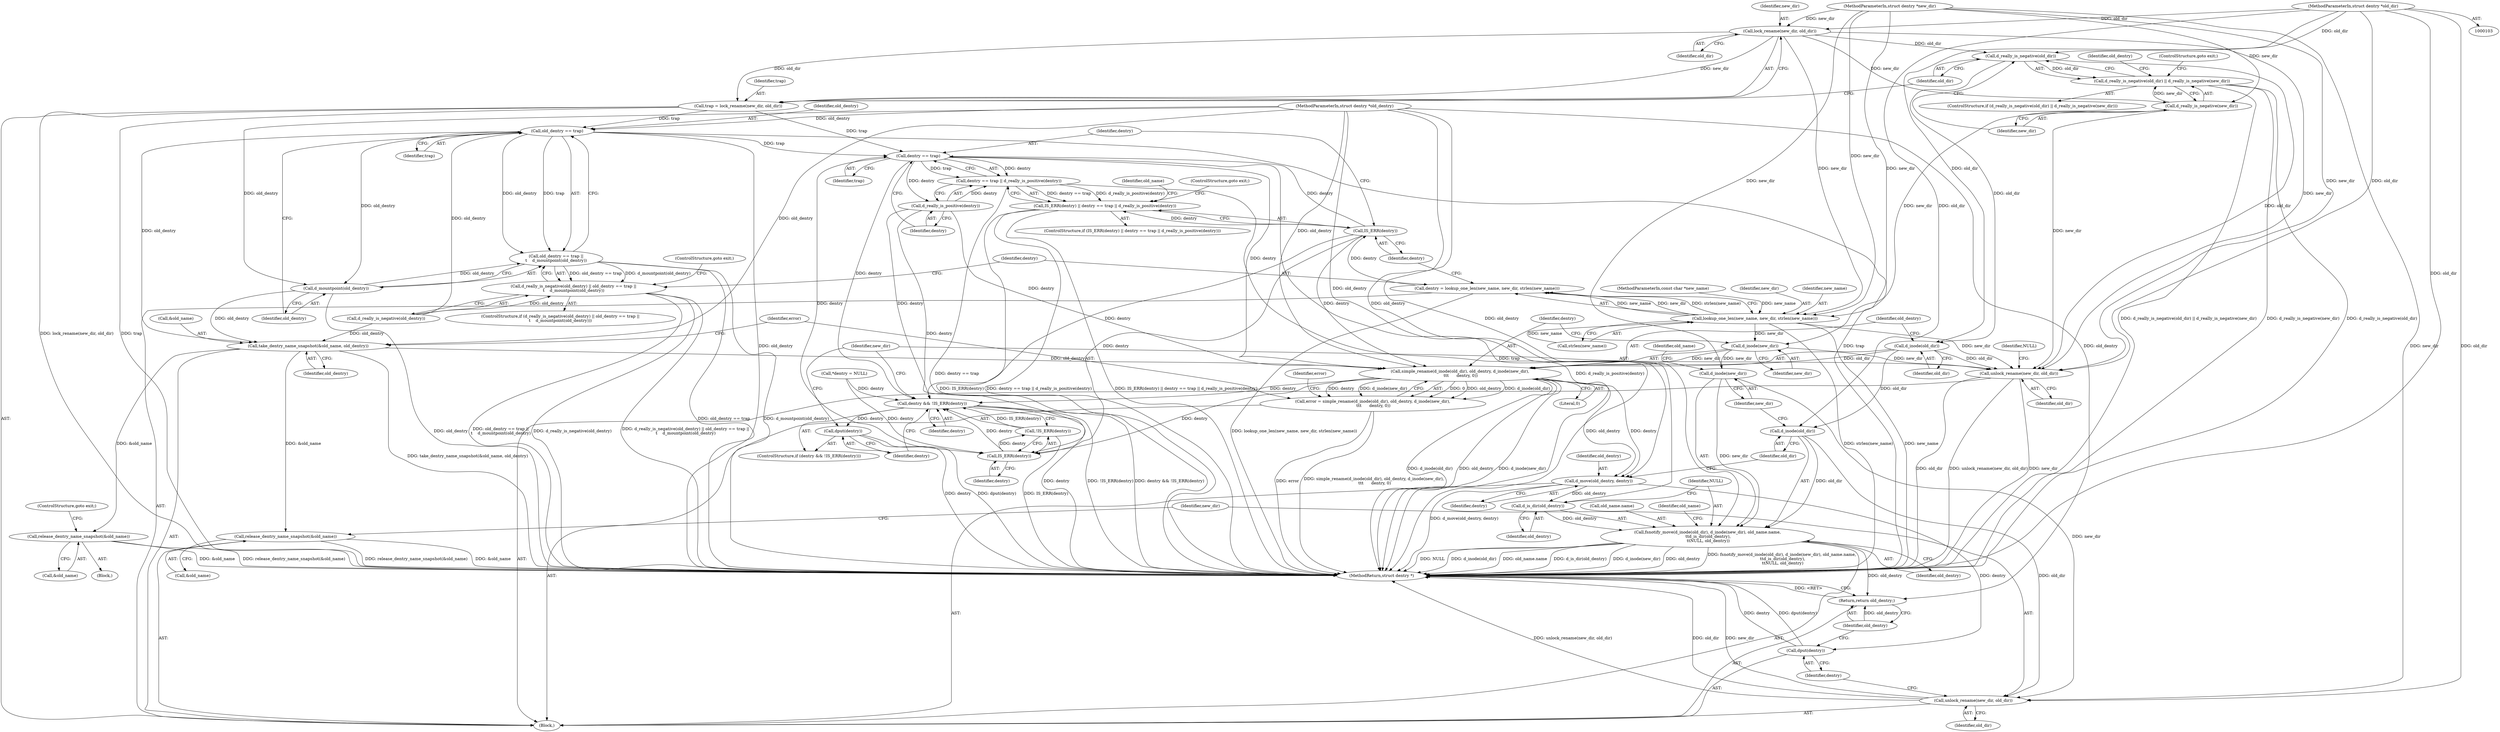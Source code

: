 digraph "0_linux_49d31c2f389acfe83417083e1208422b4091cd9e@pointer" {
"1000104" [label="(MethodParameterIn,struct dentry *old_dir)"];
"1000118" [label="(Call,lock_rename(new_dir, old_dir))"];
"1000116" [label="(Call,trap = lock_rename(new_dir, old_dir))"];
"1000133" [label="(Call,old_dentry == trap)"];
"1000132" [label="(Call,old_dentry == trap ||\n\t    d_mountpoint(old_dentry))"];
"1000129" [label="(Call,d_really_is_negative(old_dentry) || old_dentry == trap ||\n\t    d_mountpoint(old_dentry))"];
"1000136" [label="(Call,d_mountpoint(old_dentry))"];
"1000157" [label="(Call,take_dentry_name_snapshot(&old_name, old_dentry))"];
"1000163" [label="(Call,simple_rename(d_inode(old_dir), old_dentry, d_inode(new_dir),\n \t\t\t      dentry, 0))"];
"1000161" [label="(Call,error = simple_rename(d_inode(old_dir), old_dentry, d_inode(new_dir),\n \t\t\t      dentry, 0))"];
"1000178" [label="(Call,d_move(old_dentry, dentry))"];
"1000189" [label="(Call,d_is_dir(old_dentry))"];
"1000181" [label="(Call,fsnotify_move(d_inode(old_dir), d_inode(new_dir), old_name.name,\n \t\td_is_dir(old_dentry),\n \t\tNULL, old_dentry))"];
"1000201" [label="(Return,return old_dentry;)"];
"1000199" [label="(Call,dput(dentry))"];
"1000205" [label="(Call,dentry && !IS_ERR(dentry))"];
"1000210" [label="(Call,dput(dentry))"];
"1000208" [label="(Call,IS_ERR(dentry))"];
"1000207" [label="(Call,!IS_ERR(dentry))"];
"1000174" [label="(Call,release_dentry_name_snapshot(&old_name))"];
"1000193" [label="(Call,release_dentry_name_snapshot(&old_name))"];
"1000151" [label="(Call,dentry == trap)"];
"1000150" [label="(Call,dentry == trap || d_really_is_positive(dentry))"];
"1000147" [label="(Call,IS_ERR(dentry) || dentry == trap || d_really_is_positive(dentry))"];
"1000154" [label="(Call,d_really_is_positive(dentry))"];
"1000123" [label="(Call,d_really_is_negative(old_dir))"];
"1000122" [label="(Call,d_really_is_negative(old_dir) || d_really_is_negative(new_dir))"];
"1000164" [label="(Call,d_inode(old_dir))"];
"1000182" [label="(Call,d_inode(old_dir))"];
"1000196" [label="(Call,unlock_rename(new_dir, old_dir))"];
"1000212" [label="(Call,unlock_rename(new_dir, old_dir))"];
"1000125" [label="(Call,d_really_is_negative(new_dir))"];
"1000141" [label="(Call,lookup_one_len(new_name, new_dir, strlen(new_name)))"];
"1000139" [label="(Call,dentry = lookup_one_len(new_name, new_dir, strlen(new_name)))"];
"1000148" [label="(Call,IS_ERR(dentry))"];
"1000167" [label="(Call,d_inode(new_dir))"];
"1000184" [label="(Call,d_inode(new_dir))"];
"1000133" [label="(Call,old_dentry == trap)"];
"1000204" [label="(ControlStructure,if (dentry && !IS_ERR(dentry)))"];
"1000124" [label="(Identifier,old_dir)"];
"1000177" [label="(ControlStructure,goto exit;)"];
"1000137" [label="(Identifier,old_dentry)"];
"1000134" [label="(Identifier,old_dentry)"];
"1000118" [label="(Call,lock_rename(new_dir, old_dir))"];
"1000166" [label="(Identifier,old_dentry)"];
"1000187" [label="(Identifier,old_name)"];
"1000129" [label="(Call,d_really_is_negative(old_dentry) || old_dentry == trap ||\n\t    d_mountpoint(old_dentry))"];
"1000183" [label="(Identifier,old_dir)"];
"1000127" [label="(ControlStructure,goto exit;)"];
"1000201" [label="(Return,return old_dentry;)"];
"1000213" [label="(Identifier,new_dir)"];
"1000135" [label="(Identifier,trap)"];
"1000139" [label="(Call,dentry = lookup_one_len(new_name, new_dir, strlen(new_name)))"];
"1000175" [label="(Call,&old_name)"];
"1000180" [label="(Identifier,dentry)"];
"1000132" [label="(Call,old_dentry == trap ||\n\t    d_mountpoint(old_dentry))"];
"1000172" [label="(Identifier,error)"];
"1000179" [label="(Identifier,old_dentry)"];
"1000181" [label="(Call,fsnotify_move(d_inode(old_dir), d_inode(new_dir), old_name.name,\n \t\td_is_dir(old_dentry),\n \t\tNULL, old_dentry))"];
"1000131" [label="(Identifier,old_dentry)"];
"1000185" [label="(Identifier,new_dir)"];
"1000199" [label="(Call,dput(dentry))"];
"1000165" [label="(Identifier,old_dir)"];
"1000209" [label="(Identifier,dentry)"];
"1000116" [label="(Call,trap = lock_rename(new_dir, old_dir))"];
"1000173" [label="(Block,)"];
"1000194" [label="(Call,&old_name)"];
"1000168" [label="(Identifier,new_dir)"];
"1000123" [label="(Call,d_really_is_negative(old_dir))"];
"1000152" [label="(Identifier,dentry)"];
"1000212" [label="(Call,unlock_rename(new_dir, old_dir))"];
"1000119" [label="(Identifier,new_dir)"];
"1000159" [label="(Identifier,old_name)"];
"1000191" [label="(Identifier,NULL)"];
"1000120" [label="(Identifier,old_dir)"];
"1000140" [label="(Identifier,dentry)"];
"1000105" [label="(MethodParameterIn,struct dentry *old_dentry)"];
"1000162" [label="(Identifier,error)"];
"1000198" [label="(Identifier,old_dir)"];
"1000217" [label="(MethodReturn,struct dentry *)"];
"1000138" [label="(ControlStructure,goto exit;)"];
"1000157" [label="(Call,take_dentry_name_snapshot(&old_name, old_dentry))"];
"1000144" [label="(Call,strlen(new_name))"];
"1000117" [label="(Identifier,trap)"];
"1000189" [label="(Call,d_is_dir(old_dentry))"];
"1000107" [label="(MethodParameterIn,const char *new_name)"];
"1000148" [label="(Call,IS_ERR(dentry))"];
"1000153" [label="(Identifier,trap)"];
"1000154" [label="(Call,d_really_is_positive(dentry))"];
"1000216" [label="(Identifier,NULL)"];
"1000104" [label="(MethodParameterIn,struct dentry *old_dir)"];
"1000151" [label="(Call,dentry == trap)"];
"1000169" [label="(Identifier,dentry)"];
"1000143" [label="(Identifier,new_dir)"];
"1000190" [label="(Identifier,old_dentry)"];
"1000161" [label="(Call,error = simple_rename(d_inode(old_dir), old_dentry, d_inode(new_dir),\n \t\t\t      dentry, 0))"];
"1000141" [label="(Call,lookup_one_len(new_name, new_dir, strlen(new_name)))"];
"1000200" [label="(Identifier,dentry)"];
"1000186" [label="(Call,old_name.name)"];
"1000184" [label="(Call,d_inode(new_dir))"];
"1000195" [label="(Identifier,old_name)"];
"1000155" [label="(Identifier,dentry)"];
"1000142" [label="(Identifier,new_name)"];
"1000211" [label="(Identifier,dentry)"];
"1000108" [label="(Block,)"];
"1000197" [label="(Identifier,new_dir)"];
"1000126" [label="(Identifier,new_dir)"];
"1000170" [label="(Literal,0)"];
"1000146" [label="(ControlStructure,if (IS_ERR(dentry) || dentry == trap || d_really_is_positive(dentry)))"];
"1000121" [label="(ControlStructure,if (d_really_is_negative(old_dir) || d_really_is_negative(new_dir)))"];
"1000158" [label="(Call,&old_name)"];
"1000196" [label="(Call,unlock_rename(new_dir, old_dir))"];
"1000163" [label="(Call,simple_rename(d_inode(old_dir), old_dentry, d_inode(new_dir),\n \t\t\t      dentry, 0))"];
"1000149" [label="(Identifier,dentry)"];
"1000122" [label="(Call,d_really_is_negative(old_dir) || d_really_is_negative(new_dir))"];
"1000147" [label="(Call,IS_ERR(dentry) || dentry == trap || d_really_is_positive(dentry))"];
"1000193" [label="(Call,release_dentry_name_snapshot(&old_name))"];
"1000207" [label="(Call,!IS_ERR(dentry))"];
"1000192" [label="(Identifier,old_dentry)"];
"1000156" [label="(ControlStructure,goto exit;)"];
"1000128" [label="(ControlStructure,if (d_really_is_negative(old_dentry) || old_dentry == trap ||\n\t    d_mountpoint(old_dentry)))"];
"1000150" [label="(Call,dentry == trap || d_really_is_positive(dentry))"];
"1000210" [label="(Call,dput(dentry))"];
"1000125" [label="(Call,d_really_is_negative(new_dir))"];
"1000164" [label="(Call,d_inode(old_dir))"];
"1000182" [label="(Call,d_inode(old_dir))"];
"1000174" [label="(Call,release_dentry_name_snapshot(&old_name))"];
"1000214" [label="(Identifier,old_dir)"];
"1000178" [label="(Call,d_move(old_dentry, dentry))"];
"1000130" [label="(Call,d_really_is_negative(old_dentry))"];
"1000205" [label="(Call,dentry && !IS_ERR(dentry))"];
"1000106" [label="(MethodParameterIn,struct dentry *new_dir)"];
"1000111" [label="(Call,*dentry = NULL)"];
"1000206" [label="(Identifier,dentry)"];
"1000208" [label="(Call,IS_ERR(dentry))"];
"1000160" [label="(Identifier,old_dentry)"];
"1000202" [label="(Identifier,old_dentry)"];
"1000167" [label="(Call,d_inode(new_dir))"];
"1000136" [label="(Call,d_mountpoint(old_dentry))"];
"1000104" -> "1000103"  [label="AST: "];
"1000104" -> "1000217"  [label="DDG: old_dir"];
"1000104" -> "1000118"  [label="DDG: old_dir"];
"1000104" -> "1000123"  [label="DDG: old_dir"];
"1000104" -> "1000164"  [label="DDG: old_dir"];
"1000104" -> "1000182"  [label="DDG: old_dir"];
"1000104" -> "1000196"  [label="DDG: old_dir"];
"1000104" -> "1000212"  [label="DDG: old_dir"];
"1000118" -> "1000116"  [label="AST: "];
"1000118" -> "1000120"  [label="CFG: "];
"1000119" -> "1000118"  [label="AST: "];
"1000120" -> "1000118"  [label="AST: "];
"1000116" -> "1000118"  [label="CFG: "];
"1000118" -> "1000116"  [label="DDG: new_dir"];
"1000118" -> "1000116"  [label="DDG: old_dir"];
"1000106" -> "1000118"  [label="DDG: new_dir"];
"1000118" -> "1000123"  [label="DDG: old_dir"];
"1000118" -> "1000125"  [label="DDG: new_dir"];
"1000118" -> "1000141"  [label="DDG: new_dir"];
"1000118" -> "1000212"  [label="DDG: new_dir"];
"1000116" -> "1000108"  [label="AST: "];
"1000117" -> "1000116"  [label="AST: "];
"1000124" -> "1000116"  [label="CFG: "];
"1000116" -> "1000217"  [label="DDG: lock_rename(new_dir, old_dir)"];
"1000116" -> "1000217"  [label="DDG: trap"];
"1000116" -> "1000133"  [label="DDG: trap"];
"1000116" -> "1000151"  [label="DDG: trap"];
"1000133" -> "1000132"  [label="AST: "];
"1000133" -> "1000135"  [label="CFG: "];
"1000134" -> "1000133"  [label="AST: "];
"1000135" -> "1000133"  [label="AST: "];
"1000137" -> "1000133"  [label="CFG: "];
"1000132" -> "1000133"  [label="CFG: "];
"1000133" -> "1000217"  [label="DDG: old_dentry"];
"1000133" -> "1000217"  [label="DDG: trap"];
"1000133" -> "1000132"  [label="DDG: old_dentry"];
"1000133" -> "1000132"  [label="DDG: trap"];
"1000130" -> "1000133"  [label="DDG: old_dentry"];
"1000105" -> "1000133"  [label="DDG: old_dentry"];
"1000133" -> "1000136"  [label="DDG: old_dentry"];
"1000133" -> "1000151"  [label="DDG: trap"];
"1000133" -> "1000157"  [label="DDG: old_dentry"];
"1000132" -> "1000129"  [label="AST: "];
"1000132" -> "1000136"  [label="CFG: "];
"1000136" -> "1000132"  [label="AST: "];
"1000129" -> "1000132"  [label="CFG: "];
"1000132" -> "1000217"  [label="DDG: old_dentry == trap"];
"1000132" -> "1000217"  [label="DDG: d_mountpoint(old_dentry)"];
"1000132" -> "1000129"  [label="DDG: old_dentry == trap"];
"1000132" -> "1000129"  [label="DDG: d_mountpoint(old_dentry)"];
"1000136" -> "1000132"  [label="DDG: old_dentry"];
"1000129" -> "1000128"  [label="AST: "];
"1000129" -> "1000130"  [label="CFG: "];
"1000130" -> "1000129"  [label="AST: "];
"1000138" -> "1000129"  [label="CFG: "];
"1000140" -> "1000129"  [label="CFG: "];
"1000129" -> "1000217"  [label="DDG: d_really_is_negative(old_dentry)"];
"1000129" -> "1000217"  [label="DDG: old_dentry == trap ||\n\t    d_mountpoint(old_dentry)"];
"1000129" -> "1000217"  [label="DDG: d_really_is_negative(old_dentry) || old_dentry == trap ||\n\t    d_mountpoint(old_dentry)"];
"1000130" -> "1000129"  [label="DDG: old_dentry"];
"1000136" -> "1000137"  [label="CFG: "];
"1000137" -> "1000136"  [label="AST: "];
"1000136" -> "1000217"  [label="DDG: old_dentry"];
"1000105" -> "1000136"  [label="DDG: old_dentry"];
"1000136" -> "1000157"  [label="DDG: old_dentry"];
"1000157" -> "1000108"  [label="AST: "];
"1000157" -> "1000160"  [label="CFG: "];
"1000158" -> "1000157"  [label="AST: "];
"1000160" -> "1000157"  [label="AST: "];
"1000162" -> "1000157"  [label="CFG: "];
"1000157" -> "1000217"  [label="DDG: take_dentry_name_snapshot(&old_name, old_dentry)"];
"1000130" -> "1000157"  [label="DDG: old_dentry"];
"1000105" -> "1000157"  [label="DDG: old_dentry"];
"1000157" -> "1000163"  [label="DDG: old_dentry"];
"1000157" -> "1000174"  [label="DDG: &old_name"];
"1000157" -> "1000193"  [label="DDG: &old_name"];
"1000163" -> "1000161"  [label="AST: "];
"1000163" -> "1000170"  [label="CFG: "];
"1000164" -> "1000163"  [label="AST: "];
"1000166" -> "1000163"  [label="AST: "];
"1000167" -> "1000163"  [label="AST: "];
"1000169" -> "1000163"  [label="AST: "];
"1000170" -> "1000163"  [label="AST: "];
"1000161" -> "1000163"  [label="CFG: "];
"1000163" -> "1000217"  [label="DDG: d_inode(old_dir)"];
"1000163" -> "1000217"  [label="DDG: old_dentry"];
"1000163" -> "1000217"  [label="DDG: d_inode(new_dir)"];
"1000163" -> "1000161"  [label="DDG: 0"];
"1000163" -> "1000161"  [label="DDG: old_dentry"];
"1000163" -> "1000161"  [label="DDG: d_inode(old_dir)"];
"1000163" -> "1000161"  [label="DDG: dentry"];
"1000163" -> "1000161"  [label="DDG: d_inode(new_dir)"];
"1000164" -> "1000163"  [label="DDG: old_dir"];
"1000105" -> "1000163"  [label="DDG: old_dentry"];
"1000167" -> "1000163"  [label="DDG: new_dir"];
"1000151" -> "1000163"  [label="DDG: dentry"];
"1000154" -> "1000163"  [label="DDG: dentry"];
"1000148" -> "1000163"  [label="DDG: dentry"];
"1000163" -> "1000178"  [label="DDG: old_dentry"];
"1000163" -> "1000178"  [label="DDG: dentry"];
"1000163" -> "1000205"  [label="DDG: dentry"];
"1000163" -> "1000208"  [label="DDG: dentry"];
"1000161" -> "1000108"  [label="AST: "];
"1000162" -> "1000161"  [label="AST: "];
"1000172" -> "1000161"  [label="CFG: "];
"1000161" -> "1000217"  [label="DDG: simple_rename(d_inode(old_dir), old_dentry, d_inode(new_dir),\n \t\t\t      dentry, 0)"];
"1000161" -> "1000217"  [label="DDG: error"];
"1000178" -> "1000108"  [label="AST: "];
"1000178" -> "1000180"  [label="CFG: "];
"1000179" -> "1000178"  [label="AST: "];
"1000180" -> "1000178"  [label="AST: "];
"1000183" -> "1000178"  [label="CFG: "];
"1000178" -> "1000217"  [label="DDG: d_move(old_dentry, dentry)"];
"1000105" -> "1000178"  [label="DDG: old_dentry"];
"1000178" -> "1000189"  [label="DDG: old_dentry"];
"1000178" -> "1000199"  [label="DDG: dentry"];
"1000189" -> "1000181"  [label="AST: "];
"1000189" -> "1000190"  [label="CFG: "];
"1000190" -> "1000189"  [label="AST: "];
"1000191" -> "1000189"  [label="CFG: "];
"1000189" -> "1000181"  [label="DDG: old_dentry"];
"1000105" -> "1000189"  [label="DDG: old_dentry"];
"1000181" -> "1000108"  [label="AST: "];
"1000181" -> "1000192"  [label="CFG: "];
"1000182" -> "1000181"  [label="AST: "];
"1000184" -> "1000181"  [label="AST: "];
"1000186" -> "1000181"  [label="AST: "];
"1000191" -> "1000181"  [label="AST: "];
"1000192" -> "1000181"  [label="AST: "];
"1000195" -> "1000181"  [label="CFG: "];
"1000181" -> "1000217"  [label="DDG: fsnotify_move(d_inode(old_dir), d_inode(new_dir), old_name.name,\n \t\td_is_dir(old_dentry),\n \t\tNULL, old_dentry)"];
"1000181" -> "1000217"  [label="DDG: NULL"];
"1000181" -> "1000217"  [label="DDG: d_inode(old_dir)"];
"1000181" -> "1000217"  [label="DDG: old_name.name"];
"1000181" -> "1000217"  [label="DDG: d_is_dir(old_dentry)"];
"1000181" -> "1000217"  [label="DDG: d_inode(new_dir)"];
"1000181" -> "1000217"  [label="DDG: old_dentry"];
"1000182" -> "1000181"  [label="DDG: old_dir"];
"1000184" -> "1000181"  [label="DDG: new_dir"];
"1000105" -> "1000181"  [label="DDG: old_dentry"];
"1000181" -> "1000201"  [label="DDG: old_dentry"];
"1000201" -> "1000108"  [label="AST: "];
"1000201" -> "1000202"  [label="CFG: "];
"1000202" -> "1000201"  [label="AST: "];
"1000217" -> "1000201"  [label="CFG: "];
"1000201" -> "1000217"  [label="DDG: <RET>"];
"1000202" -> "1000201"  [label="DDG: old_dentry"];
"1000105" -> "1000201"  [label="DDG: old_dentry"];
"1000199" -> "1000108"  [label="AST: "];
"1000199" -> "1000200"  [label="CFG: "];
"1000200" -> "1000199"  [label="AST: "];
"1000202" -> "1000199"  [label="CFG: "];
"1000199" -> "1000217"  [label="DDG: dentry"];
"1000199" -> "1000217"  [label="DDG: dput(dentry)"];
"1000205" -> "1000204"  [label="AST: "];
"1000205" -> "1000206"  [label="CFG: "];
"1000205" -> "1000207"  [label="CFG: "];
"1000206" -> "1000205"  [label="AST: "];
"1000207" -> "1000205"  [label="AST: "];
"1000211" -> "1000205"  [label="CFG: "];
"1000213" -> "1000205"  [label="CFG: "];
"1000205" -> "1000217"  [label="DDG: dentry && !IS_ERR(dentry)"];
"1000205" -> "1000217"  [label="DDG: dentry"];
"1000205" -> "1000217"  [label="DDG: !IS_ERR(dentry)"];
"1000208" -> "1000205"  [label="DDG: dentry"];
"1000151" -> "1000205"  [label="DDG: dentry"];
"1000154" -> "1000205"  [label="DDG: dentry"];
"1000148" -> "1000205"  [label="DDG: dentry"];
"1000111" -> "1000205"  [label="DDG: dentry"];
"1000207" -> "1000205"  [label="DDG: IS_ERR(dentry)"];
"1000205" -> "1000210"  [label="DDG: dentry"];
"1000210" -> "1000204"  [label="AST: "];
"1000210" -> "1000211"  [label="CFG: "];
"1000211" -> "1000210"  [label="AST: "];
"1000213" -> "1000210"  [label="CFG: "];
"1000210" -> "1000217"  [label="DDG: dput(dentry)"];
"1000210" -> "1000217"  [label="DDG: dentry"];
"1000208" -> "1000207"  [label="AST: "];
"1000208" -> "1000209"  [label="CFG: "];
"1000209" -> "1000208"  [label="AST: "];
"1000207" -> "1000208"  [label="CFG: "];
"1000208" -> "1000207"  [label="DDG: dentry"];
"1000151" -> "1000208"  [label="DDG: dentry"];
"1000154" -> "1000208"  [label="DDG: dentry"];
"1000148" -> "1000208"  [label="DDG: dentry"];
"1000111" -> "1000208"  [label="DDG: dentry"];
"1000207" -> "1000217"  [label="DDG: IS_ERR(dentry)"];
"1000174" -> "1000173"  [label="AST: "];
"1000174" -> "1000175"  [label="CFG: "];
"1000175" -> "1000174"  [label="AST: "];
"1000177" -> "1000174"  [label="CFG: "];
"1000174" -> "1000217"  [label="DDG: release_dentry_name_snapshot(&old_name)"];
"1000174" -> "1000217"  [label="DDG: &old_name"];
"1000193" -> "1000108"  [label="AST: "];
"1000193" -> "1000194"  [label="CFG: "];
"1000194" -> "1000193"  [label="AST: "];
"1000197" -> "1000193"  [label="CFG: "];
"1000193" -> "1000217"  [label="DDG: &old_name"];
"1000193" -> "1000217"  [label="DDG: release_dentry_name_snapshot(&old_name)"];
"1000151" -> "1000150"  [label="AST: "];
"1000151" -> "1000153"  [label="CFG: "];
"1000152" -> "1000151"  [label="AST: "];
"1000153" -> "1000151"  [label="AST: "];
"1000155" -> "1000151"  [label="CFG: "];
"1000150" -> "1000151"  [label="CFG: "];
"1000151" -> "1000217"  [label="DDG: trap"];
"1000151" -> "1000150"  [label="DDG: dentry"];
"1000151" -> "1000150"  [label="DDG: trap"];
"1000148" -> "1000151"  [label="DDG: dentry"];
"1000151" -> "1000154"  [label="DDG: dentry"];
"1000150" -> "1000147"  [label="AST: "];
"1000150" -> "1000154"  [label="CFG: "];
"1000154" -> "1000150"  [label="AST: "];
"1000147" -> "1000150"  [label="CFG: "];
"1000150" -> "1000217"  [label="DDG: dentry == trap"];
"1000150" -> "1000217"  [label="DDG: d_really_is_positive(dentry)"];
"1000150" -> "1000147"  [label="DDG: dentry == trap"];
"1000150" -> "1000147"  [label="DDG: d_really_is_positive(dentry)"];
"1000154" -> "1000150"  [label="DDG: dentry"];
"1000147" -> "1000146"  [label="AST: "];
"1000147" -> "1000148"  [label="CFG: "];
"1000148" -> "1000147"  [label="AST: "];
"1000156" -> "1000147"  [label="CFG: "];
"1000159" -> "1000147"  [label="CFG: "];
"1000147" -> "1000217"  [label="DDG: dentry == trap || d_really_is_positive(dentry)"];
"1000147" -> "1000217"  [label="DDG: IS_ERR(dentry)"];
"1000147" -> "1000217"  [label="DDG: IS_ERR(dentry) || dentry == trap || d_really_is_positive(dentry)"];
"1000148" -> "1000147"  [label="DDG: dentry"];
"1000154" -> "1000155"  [label="CFG: "];
"1000155" -> "1000154"  [label="AST: "];
"1000123" -> "1000122"  [label="AST: "];
"1000123" -> "1000124"  [label="CFG: "];
"1000124" -> "1000123"  [label="AST: "];
"1000126" -> "1000123"  [label="CFG: "];
"1000122" -> "1000123"  [label="CFG: "];
"1000123" -> "1000122"  [label="DDG: old_dir"];
"1000123" -> "1000164"  [label="DDG: old_dir"];
"1000123" -> "1000212"  [label="DDG: old_dir"];
"1000122" -> "1000121"  [label="AST: "];
"1000122" -> "1000125"  [label="CFG: "];
"1000125" -> "1000122"  [label="AST: "];
"1000127" -> "1000122"  [label="CFG: "];
"1000131" -> "1000122"  [label="CFG: "];
"1000122" -> "1000217"  [label="DDG: d_really_is_negative(new_dir)"];
"1000122" -> "1000217"  [label="DDG: d_really_is_negative(old_dir)"];
"1000122" -> "1000217"  [label="DDG: d_really_is_negative(old_dir) || d_really_is_negative(new_dir)"];
"1000125" -> "1000122"  [label="DDG: new_dir"];
"1000164" -> "1000165"  [label="CFG: "];
"1000165" -> "1000164"  [label="AST: "];
"1000166" -> "1000164"  [label="CFG: "];
"1000164" -> "1000182"  [label="DDG: old_dir"];
"1000164" -> "1000212"  [label="DDG: old_dir"];
"1000182" -> "1000183"  [label="CFG: "];
"1000183" -> "1000182"  [label="AST: "];
"1000185" -> "1000182"  [label="CFG: "];
"1000182" -> "1000196"  [label="DDG: old_dir"];
"1000196" -> "1000108"  [label="AST: "];
"1000196" -> "1000198"  [label="CFG: "];
"1000197" -> "1000196"  [label="AST: "];
"1000198" -> "1000196"  [label="AST: "];
"1000200" -> "1000196"  [label="CFG: "];
"1000196" -> "1000217"  [label="DDG: new_dir"];
"1000196" -> "1000217"  [label="DDG: unlock_rename(new_dir, old_dir)"];
"1000196" -> "1000217"  [label="DDG: old_dir"];
"1000184" -> "1000196"  [label="DDG: new_dir"];
"1000106" -> "1000196"  [label="DDG: new_dir"];
"1000212" -> "1000108"  [label="AST: "];
"1000212" -> "1000214"  [label="CFG: "];
"1000213" -> "1000212"  [label="AST: "];
"1000214" -> "1000212"  [label="AST: "];
"1000216" -> "1000212"  [label="CFG: "];
"1000212" -> "1000217"  [label="DDG: old_dir"];
"1000212" -> "1000217"  [label="DDG: unlock_rename(new_dir, old_dir)"];
"1000212" -> "1000217"  [label="DDG: new_dir"];
"1000141" -> "1000212"  [label="DDG: new_dir"];
"1000167" -> "1000212"  [label="DDG: new_dir"];
"1000125" -> "1000212"  [label="DDG: new_dir"];
"1000106" -> "1000212"  [label="DDG: new_dir"];
"1000125" -> "1000126"  [label="CFG: "];
"1000126" -> "1000125"  [label="AST: "];
"1000106" -> "1000125"  [label="DDG: new_dir"];
"1000125" -> "1000141"  [label="DDG: new_dir"];
"1000141" -> "1000139"  [label="AST: "];
"1000141" -> "1000144"  [label="CFG: "];
"1000142" -> "1000141"  [label="AST: "];
"1000143" -> "1000141"  [label="AST: "];
"1000144" -> "1000141"  [label="AST: "];
"1000139" -> "1000141"  [label="CFG: "];
"1000141" -> "1000217"  [label="DDG: new_name"];
"1000141" -> "1000217"  [label="DDG: strlen(new_name)"];
"1000141" -> "1000139"  [label="DDG: new_name"];
"1000141" -> "1000139"  [label="DDG: new_dir"];
"1000141" -> "1000139"  [label="DDG: strlen(new_name)"];
"1000144" -> "1000141"  [label="DDG: new_name"];
"1000107" -> "1000141"  [label="DDG: new_name"];
"1000106" -> "1000141"  [label="DDG: new_dir"];
"1000141" -> "1000167"  [label="DDG: new_dir"];
"1000139" -> "1000108"  [label="AST: "];
"1000140" -> "1000139"  [label="AST: "];
"1000149" -> "1000139"  [label="CFG: "];
"1000139" -> "1000217"  [label="DDG: lookup_one_len(new_name, new_dir, strlen(new_name))"];
"1000139" -> "1000148"  [label="DDG: dentry"];
"1000148" -> "1000149"  [label="CFG: "];
"1000149" -> "1000148"  [label="AST: "];
"1000152" -> "1000148"  [label="CFG: "];
"1000167" -> "1000168"  [label="CFG: "];
"1000168" -> "1000167"  [label="AST: "];
"1000169" -> "1000167"  [label="CFG: "];
"1000106" -> "1000167"  [label="DDG: new_dir"];
"1000167" -> "1000184"  [label="DDG: new_dir"];
"1000184" -> "1000185"  [label="CFG: "];
"1000185" -> "1000184"  [label="AST: "];
"1000187" -> "1000184"  [label="CFG: "];
"1000106" -> "1000184"  [label="DDG: new_dir"];
}
